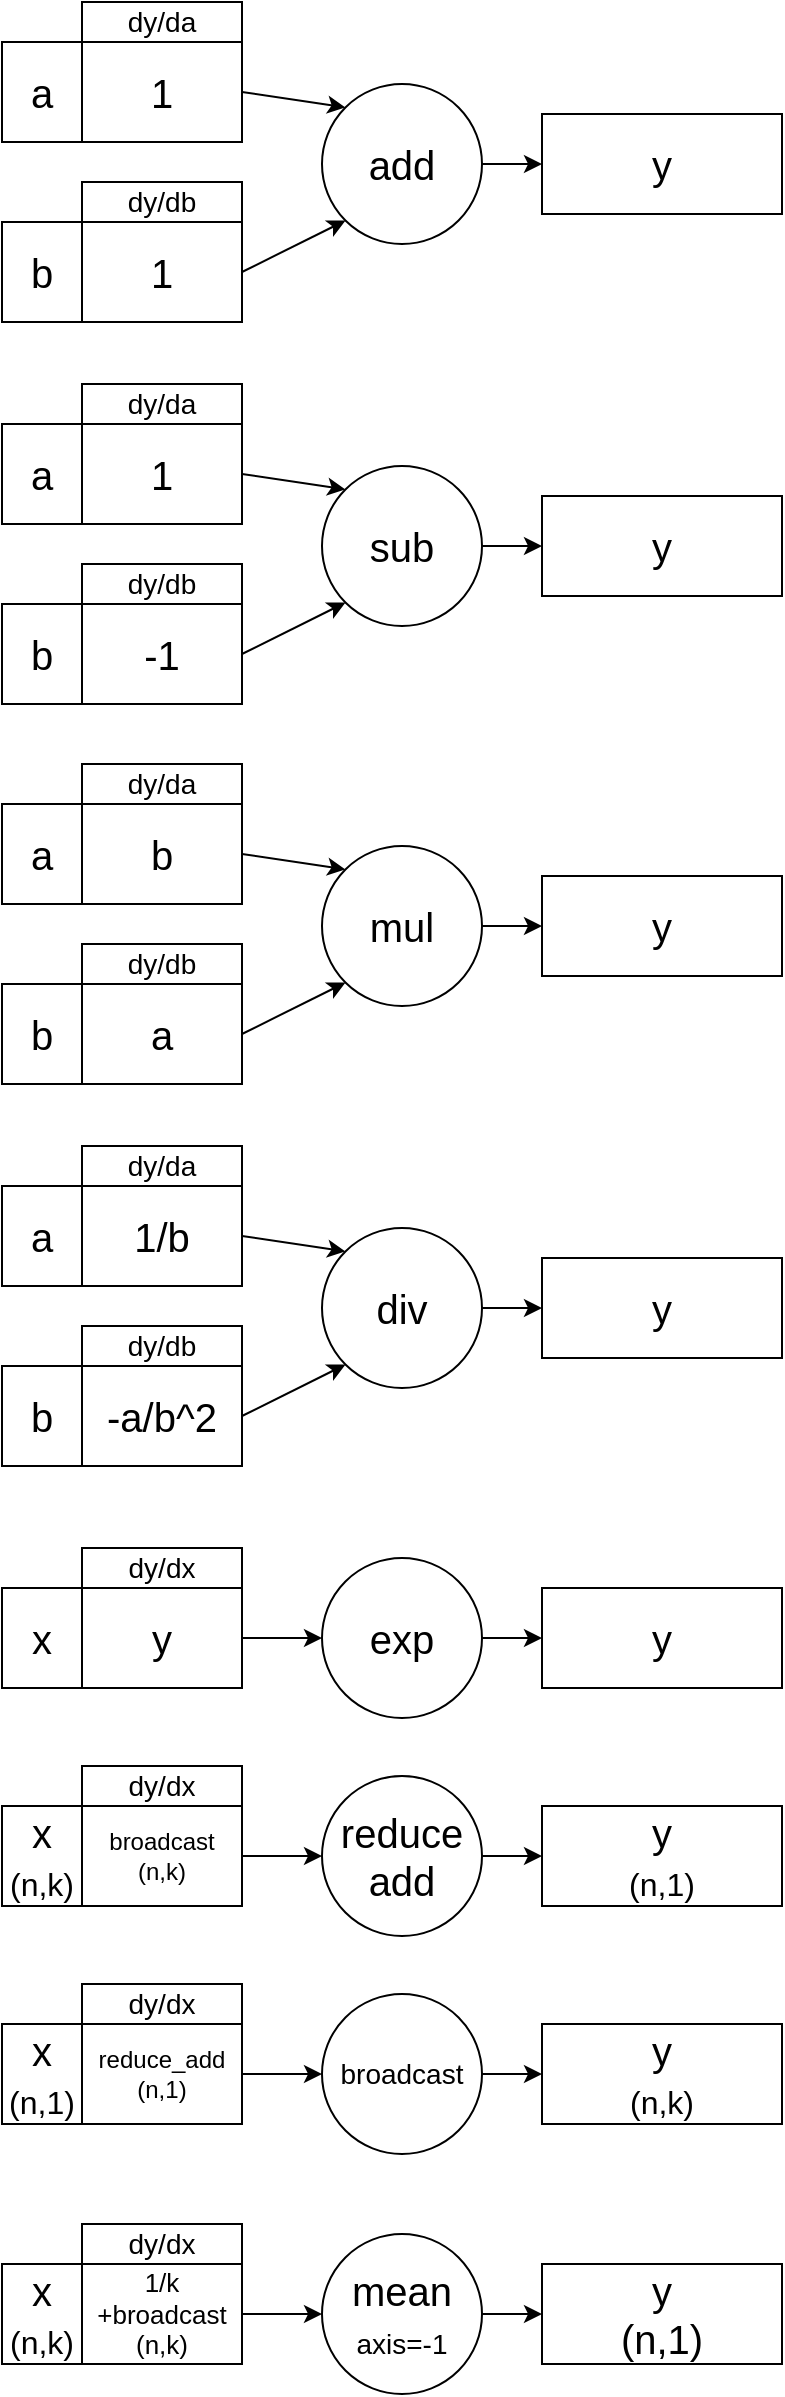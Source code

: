 <mxfile version="22.1.3" type="device" pages="3">
  <diagram name="Derivatives" id="J-aIhNjgDby4ts-EB7Zd">
    <mxGraphModel dx="1512" dy="1275" grid="1" gridSize="10" guides="1" tooltips="1" connect="1" arrows="1" fold="1" page="1" pageScale="1" pageWidth="2336" pageHeight="1654" math="0" shadow="0">
      <root>
        <mxCell id="0" />
        <mxCell id="1" parent="0" />
        <mxCell id="uac5ex0-sy3PJ7fhmDa8-1" value="add" style="ellipse;whiteSpace=wrap;html=1;aspect=fixed;fontSize=20;" vertex="1" parent="1">
          <mxGeometry x="200" y="120" width="80" height="80" as="geometry" />
        </mxCell>
        <mxCell id="uac5ex0-sy3PJ7fhmDa8-2" value="a" style="rounded=0;whiteSpace=wrap;html=1;fontSize=20;" vertex="1" parent="1">
          <mxGeometry x="40" y="99" width="40" height="50" as="geometry" />
        </mxCell>
        <mxCell id="uac5ex0-sy3PJ7fhmDa8-4" value="y" style="rounded=0;whiteSpace=wrap;html=1;fontSize=20;" vertex="1" parent="1">
          <mxGeometry x="310" y="135" width="120" height="50" as="geometry" />
        </mxCell>
        <mxCell id="uac5ex0-sy3PJ7fhmDa8-6" value="1" style="rounded=0;whiteSpace=wrap;html=1;fontSize=20;" vertex="1" parent="1">
          <mxGeometry x="80" y="99" width="80" height="50" as="geometry" />
        </mxCell>
        <mxCell id="uac5ex0-sy3PJ7fhmDa8-7" value="b" style="rounded=0;whiteSpace=wrap;html=1;fontSize=20;" vertex="1" parent="1">
          <mxGeometry x="40" y="189" width="40" height="50" as="geometry" />
        </mxCell>
        <mxCell id="uac5ex0-sy3PJ7fhmDa8-8" value="1" style="rounded=0;whiteSpace=wrap;html=1;fontSize=20;" vertex="1" parent="1">
          <mxGeometry x="80" y="189" width="80" height="50" as="geometry" />
        </mxCell>
        <mxCell id="uac5ex0-sy3PJ7fhmDa8-10" value="dy/db" style="rounded=0;whiteSpace=wrap;html=1;fontSize=14;" vertex="1" parent="1">
          <mxGeometry x="80" y="169" width="80" height="20" as="geometry" />
        </mxCell>
        <mxCell id="uac5ex0-sy3PJ7fhmDa8-11" value="dy/da" style="rounded=0;whiteSpace=wrap;html=1;fontSize=14;" vertex="1" parent="1">
          <mxGeometry x="80" y="79" width="80" height="20" as="geometry" />
        </mxCell>
        <mxCell id="uac5ex0-sy3PJ7fhmDa8-12" value="" style="endArrow=classic;html=1;rounded=0;entryX=0;entryY=0;entryDx=0;entryDy=0;exitX=1;exitY=0.5;exitDx=0;exitDy=0;fontSize=20;" edge="1" parent="1" source="uac5ex0-sy3PJ7fhmDa8-6" target="uac5ex0-sy3PJ7fhmDa8-1">
          <mxGeometry width="50" height="50" relative="1" as="geometry">
            <mxPoint x="210" y="300" as="sourcePoint" />
            <mxPoint x="260" y="250" as="targetPoint" />
          </mxGeometry>
        </mxCell>
        <mxCell id="uac5ex0-sy3PJ7fhmDa8-13" value="" style="endArrow=classic;html=1;rounded=0;entryX=0;entryY=1;entryDx=0;entryDy=0;exitX=1;exitY=0.5;exitDx=0;exitDy=0;fontSize=20;" edge="1" parent="1" source="uac5ex0-sy3PJ7fhmDa8-8" target="uac5ex0-sy3PJ7fhmDa8-1">
          <mxGeometry width="50" height="50" relative="1" as="geometry">
            <mxPoint x="210" y="300" as="sourcePoint" />
            <mxPoint x="260" y="250" as="targetPoint" />
          </mxGeometry>
        </mxCell>
        <mxCell id="uac5ex0-sy3PJ7fhmDa8-14" value="" style="endArrow=classic;html=1;rounded=0;entryX=0;entryY=0.5;entryDx=0;entryDy=0;exitX=1;exitY=0.5;exitDx=0;exitDy=0;fontSize=20;" edge="1" parent="1" source="uac5ex0-sy3PJ7fhmDa8-1" target="uac5ex0-sy3PJ7fhmDa8-4">
          <mxGeometry width="50" height="50" relative="1" as="geometry">
            <mxPoint x="210" y="300" as="sourcePoint" />
            <mxPoint x="260" y="250" as="targetPoint" />
          </mxGeometry>
        </mxCell>
        <mxCell id="uac5ex0-sy3PJ7fhmDa8-15" value="sub" style="ellipse;whiteSpace=wrap;html=1;aspect=fixed;fontSize=20;" vertex="1" parent="1">
          <mxGeometry x="200" y="311" width="80" height="80" as="geometry" />
        </mxCell>
        <mxCell id="uac5ex0-sy3PJ7fhmDa8-16" value="a" style="rounded=0;whiteSpace=wrap;html=1;fontSize=20;" vertex="1" parent="1">
          <mxGeometry x="40" y="290" width="40" height="50" as="geometry" />
        </mxCell>
        <mxCell id="uac5ex0-sy3PJ7fhmDa8-17" value="y" style="rounded=0;whiteSpace=wrap;html=1;fontSize=20;" vertex="1" parent="1">
          <mxGeometry x="310" y="326" width="120" height="50" as="geometry" />
        </mxCell>
        <mxCell id="uac5ex0-sy3PJ7fhmDa8-18" value="1" style="rounded=0;whiteSpace=wrap;html=1;fontSize=20;" vertex="1" parent="1">
          <mxGeometry x="80" y="290" width="80" height="50" as="geometry" />
        </mxCell>
        <mxCell id="uac5ex0-sy3PJ7fhmDa8-19" value="b" style="rounded=0;whiteSpace=wrap;html=1;fontSize=20;" vertex="1" parent="1">
          <mxGeometry x="40" y="380" width="40" height="50" as="geometry" />
        </mxCell>
        <mxCell id="uac5ex0-sy3PJ7fhmDa8-20" value="-1" style="rounded=0;whiteSpace=wrap;html=1;fontSize=20;" vertex="1" parent="1">
          <mxGeometry x="80" y="380" width="80" height="50" as="geometry" />
        </mxCell>
        <mxCell id="uac5ex0-sy3PJ7fhmDa8-21" value="dy/db" style="rounded=0;whiteSpace=wrap;html=1;fontSize=14;" vertex="1" parent="1">
          <mxGeometry x="80" y="360" width="80" height="20" as="geometry" />
        </mxCell>
        <mxCell id="uac5ex0-sy3PJ7fhmDa8-22" value="dy/da" style="rounded=0;whiteSpace=wrap;html=1;fontSize=14;" vertex="1" parent="1">
          <mxGeometry x="80" y="270" width="80" height="20" as="geometry" />
        </mxCell>
        <mxCell id="uac5ex0-sy3PJ7fhmDa8-23" value="" style="endArrow=classic;html=1;rounded=0;entryX=0;entryY=0;entryDx=0;entryDy=0;exitX=1;exitY=0.5;exitDx=0;exitDy=0;fontSize=20;" edge="1" parent="1" source="uac5ex0-sy3PJ7fhmDa8-18" target="uac5ex0-sy3PJ7fhmDa8-15">
          <mxGeometry width="50" height="50" relative="1" as="geometry">
            <mxPoint x="210" y="491" as="sourcePoint" />
            <mxPoint x="260" y="441" as="targetPoint" />
          </mxGeometry>
        </mxCell>
        <mxCell id="uac5ex0-sy3PJ7fhmDa8-24" value="" style="endArrow=classic;html=1;rounded=0;entryX=0;entryY=1;entryDx=0;entryDy=0;exitX=1;exitY=0.5;exitDx=0;exitDy=0;fontSize=20;" edge="1" parent="1" source="uac5ex0-sy3PJ7fhmDa8-20" target="uac5ex0-sy3PJ7fhmDa8-15">
          <mxGeometry width="50" height="50" relative="1" as="geometry">
            <mxPoint x="210" y="491" as="sourcePoint" />
            <mxPoint x="260" y="441" as="targetPoint" />
          </mxGeometry>
        </mxCell>
        <mxCell id="uac5ex0-sy3PJ7fhmDa8-25" value="" style="endArrow=classic;html=1;rounded=0;entryX=0;entryY=0.5;entryDx=0;entryDy=0;exitX=1;exitY=0.5;exitDx=0;exitDy=0;fontSize=20;" edge="1" parent="1" source="uac5ex0-sy3PJ7fhmDa8-15" target="uac5ex0-sy3PJ7fhmDa8-17">
          <mxGeometry width="50" height="50" relative="1" as="geometry">
            <mxPoint x="210" y="491" as="sourcePoint" />
            <mxPoint x="260" y="441" as="targetPoint" />
          </mxGeometry>
        </mxCell>
        <mxCell id="uac5ex0-sy3PJ7fhmDa8-26" value="mul" style="ellipse;whiteSpace=wrap;html=1;aspect=fixed;fontSize=20;" vertex="1" parent="1">
          <mxGeometry x="200" y="501" width="80" height="80" as="geometry" />
        </mxCell>
        <mxCell id="uac5ex0-sy3PJ7fhmDa8-27" value="a" style="rounded=0;whiteSpace=wrap;html=1;fontSize=20;" vertex="1" parent="1">
          <mxGeometry x="40" y="480" width="40" height="50" as="geometry" />
        </mxCell>
        <mxCell id="uac5ex0-sy3PJ7fhmDa8-28" value="y" style="rounded=0;whiteSpace=wrap;html=1;fontSize=20;" vertex="1" parent="1">
          <mxGeometry x="310" y="516" width="120" height="50" as="geometry" />
        </mxCell>
        <mxCell id="uac5ex0-sy3PJ7fhmDa8-29" value="b" style="rounded=0;whiteSpace=wrap;html=1;fontSize=20;" vertex="1" parent="1">
          <mxGeometry x="80" y="480" width="80" height="50" as="geometry" />
        </mxCell>
        <mxCell id="uac5ex0-sy3PJ7fhmDa8-30" value="b" style="rounded=0;whiteSpace=wrap;html=1;fontSize=20;" vertex="1" parent="1">
          <mxGeometry x="40" y="570" width="40" height="50" as="geometry" />
        </mxCell>
        <mxCell id="uac5ex0-sy3PJ7fhmDa8-31" value="a" style="rounded=0;whiteSpace=wrap;html=1;fontSize=20;" vertex="1" parent="1">
          <mxGeometry x="80" y="570" width="80" height="50" as="geometry" />
        </mxCell>
        <mxCell id="uac5ex0-sy3PJ7fhmDa8-32" value="dy/db" style="rounded=0;whiteSpace=wrap;html=1;fontSize=14;" vertex="1" parent="1">
          <mxGeometry x="80" y="550" width="80" height="20" as="geometry" />
        </mxCell>
        <mxCell id="uac5ex0-sy3PJ7fhmDa8-33" value="dy/da" style="rounded=0;whiteSpace=wrap;html=1;fontSize=14;" vertex="1" parent="1">
          <mxGeometry x="80" y="460" width="80" height="20" as="geometry" />
        </mxCell>
        <mxCell id="uac5ex0-sy3PJ7fhmDa8-34" value="" style="endArrow=classic;html=1;rounded=0;entryX=0;entryY=0;entryDx=0;entryDy=0;exitX=1;exitY=0.5;exitDx=0;exitDy=0;fontSize=20;" edge="1" parent="1" source="uac5ex0-sy3PJ7fhmDa8-29" target="uac5ex0-sy3PJ7fhmDa8-26">
          <mxGeometry width="50" height="50" relative="1" as="geometry">
            <mxPoint x="210" y="681" as="sourcePoint" />
            <mxPoint x="260" y="631" as="targetPoint" />
          </mxGeometry>
        </mxCell>
        <mxCell id="uac5ex0-sy3PJ7fhmDa8-35" value="" style="endArrow=classic;html=1;rounded=0;entryX=0;entryY=1;entryDx=0;entryDy=0;exitX=1;exitY=0.5;exitDx=0;exitDy=0;fontSize=20;" edge="1" parent="1" source="uac5ex0-sy3PJ7fhmDa8-31" target="uac5ex0-sy3PJ7fhmDa8-26">
          <mxGeometry width="50" height="50" relative="1" as="geometry">
            <mxPoint x="210" y="681" as="sourcePoint" />
            <mxPoint x="260" y="631" as="targetPoint" />
          </mxGeometry>
        </mxCell>
        <mxCell id="uac5ex0-sy3PJ7fhmDa8-36" value="" style="endArrow=classic;html=1;rounded=0;entryX=0;entryY=0.5;entryDx=0;entryDy=0;exitX=1;exitY=0.5;exitDx=0;exitDy=0;fontSize=20;" edge="1" parent="1" source="uac5ex0-sy3PJ7fhmDa8-26" target="uac5ex0-sy3PJ7fhmDa8-28">
          <mxGeometry width="50" height="50" relative="1" as="geometry">
            <mxPoint x="210" y="681" as="sourcePoint" />
            <mxPoint x="260" y="631" as="targetPoint" />
          </mxGeometry>
        </mxCell>
        <mxCell id="uac5ex0-sy3PJ7fhmDa8-37" value="div" style="ellipse;whiteSpace=wrap;html=1;aspect=fixed;fontSize=20;" vertex="1" parent="1">
          <mxGeometry x="200" y="692" width="80" height="80" as="geometry" />
        </mxCell>
        <mxCell id="uac5ex0-sy3PJ7fhmDa8-38" value="a" style="rounded=0;whiteSpace=wrap;html=1;fontSize=20;" vertex="1" parent="1">
          <mxGeometry x="40" y="671" width="40" height="50" as="geometry" />
        </mxCell>
        <mxCell id="uac5ex0-sy3PJ7fhmDa8-39" value="y" style="rounded=0;whiteSpace=wrap;html=1;fontSize=20;" vertex="1" parent="1">
          <mxGeometry x="310" y="707" width="120" height="50" as="geometry" />
        </mxCell>
        <mxCell id="uac5ex0-sy3PJ7fhmDa8-40" value="1/b" style="rounded=0;whiteSpace=wrap;html=1;fontSize=20;" vertex="1" parent="1">
          <mxGeometry x="80" y="671" width="80" height="50" as="geometry" />
        </mxCell>
        <mxCell id="uac5ex0-sy3PJ7fhmDa8-41" value="b" style="rounded=0;whiteSpace=wrap;html=1;fontSize=20;" vertex="1" parent="1">
          <mxGeometry x="40" y="761" width="40" height="50" as="geometry" />
        </mxCell>
        <mxCell id="uac5ex0-sy3PJ7fhmDa8-42" value="-a/b^2" style="rounded=0;whiteSpace=wrap;html=1;fontSize=20;" vertex="1" parent="1">
          <mxGeometry x="80" y="761" width="80" height="50" as="geometry" />
        </mxCell>
        <mxCell id="uac5ex0-sy3PJ7fhmDa8-43" value="dy/db" style="rounded=0;whiteSpace=wrap;html=1;fontSize=14;" vertex="1" parent="1">
          <mxGeometry x="80" y="741" width="80" height="20" as="geometry" />
        </mxCell>
        <mxCell id="uac5ex0-sy3PJ7fhmDa8-44" value="dy/da" style="rounded=0;whiteSpace=wrap;html=1;fontSize=14;" vertex="1" parent="1">
          <mxGeometry x="80" y="651" width="80" height="20" as="geometry" />
        </mxCell>
        <mxCell id="uac5ex0-sy3PJ7fhmDa8-45" value="" style="endArrow=classic;html=1;rounded=0;entryX=0;entryY=0;entryDx=0;entryDy=0;exitX=1;exitY=0.5;exitDx=0;exitDy=0;fontSize=20;" edge="1" parent="1" source="uac5ex0-sy3PJ7fhmDa8-40" target="uac5ex0-sy3PJ7fhmDa8-37">
          <mxGeometry width="50" height="50" relative="1" as="geometry">
            <mxPoint x="210" y="872" as="sourcePoint" />
            <mxPoint x="260" y="822" as="targetPoint" />
          </mxGeometry>
        </mxCell>
        <mxCell id="uac5ex0-sy3PJ7fhmDa8-46" value="" style="endArrow=classic;html=1;rounded=0;entryX=0;entryY=1;entryDx=0;entryDy=0;exitX=1;exitY=0.5;exitDx=0;exitDy=0;fontSize=20;" edge="1" parent="1" source="uac5ex0-sy3PJ7fhmDa8-42" target="uac5ex0-sy3PJ7fhmDa8-37">
          <mxGeometry width="50" height="50" relative="1" as="geometry">
            <mxPoint x="210" y="872" as="sourcePoint" />
            <mxPoint x="260" y="822" as="targetPoint" />
          </mxGeometry>
        </mxCell>
        <mxCell id="uac5ex0-sy3PJ7fhmDa8-47" value="" style="endArrow=classic;html=1;rounded=0;entryX=0;entryY=0.5;entryDx=0;entryDy=0;exitX=1;exitY=0.5;exitDx=0;exitDy=0;fontSize=20;" edge="1" parent="1" source="uac5ex0-sy3PJ7fhmDa8-37" target="uac5ex0-sy3PJ7fhmDa8-39">
          <mxGeometry width="50" height="50" relative="1" as="geometry">
            <mxPoint x="210" y="872" as="sourcePoint" />
            <mxPoint x="260" y="822" as="targetPoint" />
          </mxGeometry>
        </mxCell>
        <mxCell id="uac5ex0-sy3PJ7fhmDa8-48" value="exp" style="ellipse;whiteSpace=wrap;html=1;aspect=fixed;fontSize=20;" vertex="1" parent="1">
          <mxGeometry x="200" y="857" width="80" height="80" as="geometry" />
        </mxCell>
        <mxCell id="uac5ex0-sy3PJ7fhmDa8-49" value="x" style="rounded=0;whiteSpace=wrap;html=1;fontSize=20;" vertex="1" parent="1">
          <mxGeometry x="40" y="872" width="40" height="50" as="geometry" />
        </mxCell>
        <mxCell id="uac5ex0-sy3PJ7fhmDa8-50" value="y" style="rounded=0;whiteSpace=wrap;html=1;fontSize=20;" vertex="1" parent="1">
          <mxGeometry x="310" y="872" width="120" height="50" as="geometry" />
        </mxCell>
        <mxCell id="uac5ex0-sy3PJ7fhmDa8-51" value="y" style="rounded=0;whiteSpace=wrap;html=1;fontSize=20;" vertex="1" parent="1">
          <mxGeometry x="80" y="872" width="80" height="50" as="geometry" />
        </mxCell>
        <mxCell id="uac5ex0-sy3PJ7fhmDa8-55" value="dy/dx" style="rounded=0;whiteSpace=wrap;html=1;fontSize=14;" vertex="1" parent="1">
          <mxGeometry x="80" y="852" width="80" height="20" as="geometry" />
        </mxCell>
        <mxCell id="uac5ex0-sy3PJ7fhmDa8-56" value="" style="endArrow=classic;html=1;rounded=0;entryX=0;entryY=0.5;entryDx=0;entryDy=0;exitX=1;exitY=0.5;exitDx=0;exitDy=0;fontSize=20;" edge="1" parent="1" source="uac5ex0-sy3PJ7fhmDa8-51" target="uac5ex0-sy3PJ7fhmDa8-48">
          <mxGeometry width="50" height="50" relative="1" as="geometry">
            <mxPoint x="210" y="1037" as="sourcePoint" />
            <mxPoint x="260" y="987" as="targetPoint" />
          </mxGeometry>
        </mxCell>
        <mxCell id="uac5ex0-sy3PJ7fhmDa8-58" value="" style="endArrow=classic;html=1;rounded=0;entryX=0;entryY=0.5;entryDx=0;entryDy=0;exitX=1;exitY=0.5;exitDx=0;exitDy=0;fontSize=20;" edge="1" parent="1" source="uac5ex0-sy3PJ7fhmDa8-48" target="uac5ex0-sy3PJ7fhmDa8-50">
          <mxGeometry width="50" height="50" relative="1" as="geometry">
            <mxPoint x="210" y="1037" as="sourcePoint" />
            <mxPoint x="260" y="987" as="targetPoint" />
          </mxGeometry>
        </mxCell>
        <mxCell id="uac5ex0-sy3PJ7fhmDa8-66" value="reduce&lt;br&gt;add" style="ellipse;whiteSpace=wrap;html=1;aspect=fixed;fontSize=20;" vertex="1" parent="1">
          <mxGeometry x="200" y="966" width="80" height="80" as="geometry" />
        </mxCell>
        <mxCell id="uac5ex0-sy3PJ7fhmDa8-67" value="x&lt;br&gt;&lt;font style=&quot;font-size: 16px;&quot;&gt;(n,k)&lt;/font&gt;" style="rounded=0;whiteSpace=wrap;html=1;fontSize=20;" vertex="1" parent="1">
          <mxGeometry x="40" y="981" width="40" height="50" as="geometry" />
        </mxCell>
        <mxCell id="uac5ex0-sy3PJ7fhmDa8-68" value="y&lt;br&gt;&lt;font style=&quot;font-size: 16px;&quot;&gt;(n,1)&lt;/font&gt;" style="rounded=0;whiteSpace=wrap;html=1;fontSize=20;" vertex="1" parent="1">
          <mxGeometry x="310" y="981" width="120" height="50" as="geometry" />
        </mxCell>
        <mxCell id="uac5ex0-sy3PJ7fhmDa8-69" value="broadcast&lt;br style=&quot;font-size: 12px;&quot;&gt;(n,k)" style="rounded=0;whiteSpace=wrap;html=1;fontSize=12;" vertex="1" parent="1">
          <mxGeometry x="80" y="981" width="80" height="50" as="geometry" />
        </mxCell>
        <mxCell id="uac5ex0-sy3PJ7fhmDa8-70" value="dy/dx" style="rounded=0;whiteSpace=wrap;html=1;fontSize=14;" vertex="1" parent="1">
          <mxGeometry x="80" y="961" width="80" height="20" as="geometry" />
        </mxCell>
        <mxCell id="uac5ex0-sy3PJ7fhmDa8-71" value="" style="endArrow=classic;html=1;rounded=0;entryX=0;entryY=0.5;entryDx=0;entryDy=0;exitX=1;exitY=0.5;exitDx=0;exitDy=0;fontSize=20;" edge="1" parent="1" source="uac5ex0-sy3PJ7fhmDa8-69" target="uac5ex0-sy3PJ7fhmDa8-66">
          <mxGeometry width="50" height="50" relative="1" as="geometry">
            <mxPoint x="210" y="1146" as="sourcePoint" />
            <mxPoint x="260" y="1096" as="targetPoint" />
          </mxGeometry>
        </mxCell>
        <mxCell id="uac5ex0-sy3PJ7fhmDa8-72" value="" style="endArrow=classic;html=1;rounded=0;entryX=0;entryY=0.5;entryDx=0;entryDy=0;exitX=1;exitY=0.5;exitDx=0;exitDy=0;fontSize=20;" edge="1" parent="1" source="uac5ex0-sy3PJ7fhmDa8-66" target="uac5ex0-sy3PJ7fhmDa8-68">
          <mxGeometry width="50" height="50" relative="1" as="geometry">
            <mxPoint x="210" y="1146" as="sourcePoint" />
            <mxPoint x="260" y="1096" as="targetPoint" />
          </mxGeometry>
        </mxCell>
        <mxCell id="uac5ex0-sy3PJ7fhmDa8-73" value="mean&lt;br&gt;&lt;font style=&quot;font-size: 14px;&quot;&gt;axis=-1&lt;/font&gt;" style="ellipse;whiteSpace=wrap;html=1;aspect=fixed;fontSize=20;" vertex="1" parent="1">
          <mxGeometry x="200" y="1195" width="80" height="80" as="geometry" />
        </mxCell>
        <mxCell id="uac5ex0-sy3PJ7fhmDa8-74" value="x&lt;br&gt;&lt;font style=&quot;font-size: 16px;&quot;&gt;(n,k)&lt;/font&gt;" style="rounded=0;whiteSpace=wrap;html=1;fontSize=20;" vertex="1" parent="1">
          <mxGeometry x="40" y="1210" width="40" height="50" as="geometry" />
        </mxCell>
        <mxCell id="uac5ex0-sy3PJ7fhmDa8-75" value="y&lt;br&gt;(n,1)" style="rounded=0;whiteSpace=wrap;html=1;fontSize=20;" vertex="1" parent="1">
          <mxGeometry x="310" y="1210" width="120" height="50" as="geometry" />
        </mxCell>
        <mxCell id="uac5ex0-sy3PJ7fhmDa8-76" value="1/k&lt;br style=&quot;font-size: 13px;&quot;&gt;&lt;font style=&quot;font-size: 13px;&quot;&gt;+broadcast&lt;br style=&quot;font-size: 13px;&quot;&gt;(n,k)&lt;br style=&quot;font-size: 13px;&quot;&gt;&lt;/font&gt;" style="rounded=0;whiteSpace=wrap;html=1;fontSize=13;" vertex="1" parent="1">
          <mxGeometry x="80" y="1210" width="80" height="50" as="geometry" />
        </mxCell>
        <mxCell id="uac5ex0-sy3PJ7fhmDa8-77" value="dy/dx" style="rounded=0;whiteSpace=wrap;html=1;fontSize=14;" vertex="1" parent="1">
          <mxGeometry x="80" y="1190" width="80" height="20" as="geometry" />
        </mxCell>
        <mxCell id="uac5ex0-sy3PJ7fhmDa8-78" value="" style="endArrow=classic;html=1;rounded=0;entryX=0;entryY=0.5;entryDx=0;entryDy=0;exitX=1;exitY=0.5;exitDx=0;exitDy=0;fontSize=20;" edge="1" parent="1" source="uac5ex0-sy3PJ7fhmDa8-76" target="uac5ex0-sy3PJ7fhmDa8-73">
          <mxGeometry width="50" height="50" relative="1" as="geometry">
            <mxPoint x="210" y="1375" as="sourcePoint" />
            <mxPoint x="260" y="1325" as="targetPoint" />
          </mxGeometry>
        </mxCell>
        <mxCell id="uac5ex0-sy3PJ7fhmDa8-79" value="" style="endArrow=classic;html=1;rounded=0;entryX=0;entryY=0.5;entryDx=0;entryDy=0;exitX=1;exitY=0.5;exitDx=0;exitDy=0;fontSize=20;" edge="1" parent="1" source="uac5ex0-sy3PJ7fhmDa8-73" target="uac5ex0-sy3PJ7fhmDa8-75">
          <mxGeometry width="50" height="50" relative="1" as="geometry">
            <mxPoint x="210" y="1375" as="sourcePoint" />
            <mxPoint x="260" y="1325" as="targetPoint" />
          </mxGeometry>
        </mxCell>
        <mxCell id="E5UjiWt_hPVFVJNDwrI1-1" value="broadcast" style="ellipse;whiteSpace=wrap;html=1;aspect=fixed;fontSize=14;" vertex="1" parent="1">
          <mxGeometry x="200" y="1075" width="80" height="80" as="geometry" />
        </mxCell>
        <mxCell id="E5UjiWt_hPVFVJNDwrI1-2" value="x&lt;br&gt;&lt;font style=&quot;font-size: 16px;&quot;&gt;(n,1)&lt;/font&gt;" style="rounded=0;whiteSpace=wrap;html=1;fontSize=20;" vertex="1" parent="1">
          <mxGeometry x="40" y="1090" width="40" height="50" as="geometry" />
        </mxCell>
        <mxCell id="E5UjiWt_hPVFVJNDwrI1-3" value="y&lt;br&gt;&lt;font style=&quot;font-size: 16px;&quot;&gt;(n,k)&lt;/font&gt;" style="rounded=0;whiteSpace=wrap;html=1;fontSize=20;" vertex="1" parent="1">
          <mxGeometry x="310" y="1090" width="120" height="50" as="geometry" />
        </mxCell>
        <mxCell id="E5UjiWt_hPVFVJNDwrI1-4" value="reduce_add&lt;br style=&quot;font-size: 12px;&quot;&gt;(n,1)" style="rounded=0;whiteSpace=wrap;html=1;fontSize=12;" vertex="1" parent="1">
          <mxGeometry x="80" y="1090" width="80" height="50" as="geometry" />
        </mxCell>
        <mxCell id="E5UjiWt_hPVFVJNDwrI1-5" value="dy/dx" style="rounded=0;whiteSpace=wrap;html=1;fontSize=14;" vertex="1" parent="1">
          <mxGeometry x="80" y="1070" width="80" height="20" as="geometry" />
        </mxCell>
        <mxCell id="E5UjiWt_hPVFVJNDwrI1-6" value="" style="endArrow=classic;html=1;rounded=0;entryX=0;entryY=0.5;entryDx=0;entryDy=0;exitX=1;exitY=0.5;exitDx=0;exitDy=0;fontSize=20;" edge="1" parent="1" source="E5UjiWt_hPVFVJNDwrI1-4" target="E5UjiWt_hPVFVJNDwrI1-1">
          <mxGeometry width="50" height="50" relative="1" as="geometry">
            <mxPoint x="210" y="1255" as="sourcePoint" />
            <mxPoint x="260" y="1205" as="targetPoint" />
          </mxGeometry>
        </mxCell>
        <mxCell id="E5UjiWt_hPVFVJNDwrI1-7" value="" style="endArrow=classic;html=1;rounded=0;entryX=0;entryY=0.5;entryDx=0;entryDy=0;exitX=1;exitY=0.5;exitDx=0;exitDy=0;fontSize=20;" edge="1" parent="1" source="E5UjiWt_hPVFVJNDwrI1-1" target="E5UjiWt_hPVFVJNDwrI1-3">
          <mxGeometry width="50" height="50" relative="1" as="geometry">
            <mxPoint x="210" y="1255" as="sourcePoint" />
            <mxPoint x="260" y="1205" as="targetPoint" />
          </mxGeometry>
        </mxCell>
      </root>
    </mxGraphModel>
  </diagram>
  <diagram id="DsMA1uCMVeGMJaCmYTS0" name="Chain-rule">
    <mxGraphModel dx="907" dy="765" grid="1" gridSize="10" guides="1" tooltips="1" connect="1" arrows="1" fold="1" page="1" pageScale="1" pageWidth="2336" pageHeight="1654" math="0" shadow="0">
      <root>
        <mxCell id="0" />
        <mxCell id="1" parent="0" />
        <mxCell id="p3MGb5NADQSpzZOVVmqA-1" value="mul" style="ellipse;whiteSpace=wrap;html=1;aspect=fixed;fontSize=20;" vertex="1" parent="1">
          <mxGeometry x="150" y="175" width="80" height="80" as="geometry" />
        </mxCell>
        <mxCell id="p3MGb5NADQSpzZOVVmqA-2" value="a" style="rounded=0;whiteSpace=wrap;html=1;fontSize=20;" vertex="1" parent="1">
          <mxGeometry x="20" y="35" width="40" height="50" as="geometry" />
        </mxCell>
        <mxCell id="p3MGb5NADQSpzZOVVmqA-4" value="b" style="rounded=0;whiteSpace=wrap;html=1;fontSize=20;" vertex="1" parent="1">
          <mxGeometry x="60" y="35" width="80" height="50" as="geometry" />
        </mxCell>
        <mxCell id="p3MGb5NADQSpzZOVVmqA-5" value="b" style="rounded=0;whiteSpace=wrap;html=1;fontSize=20;" vertex="1" parent="1">
          <mxGeometry x="339" y="35" width="40" height="50" as="geometry" />
        </mxCell>
        <mxCell id="p3MGb5NADQSpzZOVVmqA-6" value="a" style="rounded=0;whiteSpace=wrap;html=1;fontSize=20;" vertex="1" parent="1">
          <mxGeometry x="379" y="35" width="80" height="50" as="geometry" />
        </mxCell>
        <mxCell id="p3MGb5NADQSpzZOVVmqA-7" value="dc/db" style="rounded=0;whiteSpace=wrap;html=1;fontSize=14;" vertex="1" parent="1">
          <mxGeometry x="379" y="15" width="80" height="20" as="geometry" />
        </mxCell>
        <mxCell id="p3MGb5NADQSpzZOVVmqA-8" value="dc/da" style="rounded=0;whiteSpace=wrap;html=1;fontSize=14;" vertex="1" parent="1">
          <mxGeometry x="60" y="15" width="80" height="20" as="geometry" />
        </mxCell>
        <mxCell id="p3MGb5NADQSpzZOVVmqA-9" value="" style="endArrow=classic;html=1;rounded=0;exitX=0.5;exitY=1;exitDx=0;exitDy=0;fontSize=20;entryX=0;entryY=0;entryDx=0;entryDy=0;" edge="1" parent="1" source="p3MGb5NADQSpzZOVVmqA-2" target="p3MGb5NADQSpzZOVVmqA-1">
          <mxGeometry width="50" height="50" relative="1" as="geometry">
            <mxPoint x="190" y="271" as="sourcePoint" />
            <mxPoint x="160" y="120" as="targetPoint" />
          </mxGeometry>
        </mxCell>
        <mxCell id="p3MGb5NADQSpzZOVVmqA-11" value="" style="endArrow=classic;html=1;rounded=0;entryX=0.5;entryY=0;entryDx=0;entryDy=0;exitX=1;exitY=1;exitDx=0;exitDy=0;fontSize=20;" edge="1" parent="1" source="p3MGb5NADQSpzZOVVmqA-1" target="xg6ykF5GXQZq1zdgp7yP-2">
          <mxGeometry width="50" height="50" relative="1" as="geometry">
            <mxPoint x="190" y="331" as="sourcePoint" />
            <mxPoint x="290" y="191" as="targetPoint" />
            <Array as="points">
              <mxPoint x="310" y="255" />
            </Array>
          </mxGeometry>
        </mxCell>
        <mxCell id="xg6ykF5GXQZq1zdgp7yP-1" value="div" style="ellipse;whiteSpace=wrap;html=1;aspect=fixed;fontSize=20;" vertex="1" parent="1">
          <mxGeometry x="150" y="405" width="80" height="80" as="geometry" />
        </mxCell>
        <mxCell id="xg6ykF5GXQZq1zdgp7yP-2" value="c" style="rounded=0;whiteSpace=wrap;html=1;fontSize=20;" vertex="1" parent="1">
          <mxGeometry x="290" y="295" width="40" height="50" as="geometry" />
        </mxCell>
        <mxCell id="xg6ykF5GXQZq1zdgp7yP-4" value="-c&lt;br&gt;--------&lt;br&gt;g^2" style="rounded=0;whiteSpace=wrap;html=1;fontSize=20;" vertex="1" parent="1">
          <mxGeometry x="330" y="295" width="80" height="80" as="geometry" />
        </mxCell>
        <mxCell id="xg6ykF5GXQZq1zdgp7yP-5" value="g" style="rounded=0;whiteSpace=wrap;html=1;fontSize=20;" vertex="1" parent="1">
          <mxGeometry x="20" y="295" width="40" height="50" as="geometry" />
        </mxCell>
        <mxCell id="xg6ykF5GXQZq1zdgp7yP-6" value="1/c" style="rounded=0;whiteSpace=wrap;html=1;fontSize=20;" vertex="1" parent="1">
          <mxGeometry x="60" y="295" width="80" height="80" as="geometry" />
        </mxCell>
        <mxCell id="xg6ykF5GXQZq1zdgp7yP-7" value="dh/dg" style="rounded=0;whiteSpace=wrap;html=1;fontSize=14;" vertex="1" parent="1">
          <mxGeometry x="60" y="275" width="80" height="20" as="geometry" />
        </mxCell>
        <mxCell id="xg6ykF5GXQZq1zdgp7yP-8" value="dh/dc" style="rounded=0;whiteSpace=wrap;html=1;fontSize=14;" vertex="1" parent="1">
          <mxGeometry x="330" y="275" width="80" height="20" as="geometry" />
        </mxCell>
        <mxCell id="xg6ykF5GXQZq1zdgp7yP-9" value="" style="endArrow=classic;html=1;rounded=0;entryX=1;entryY=0;entryDx=0;entryDy=0;exitX=0.5;exitY=1;exitDx=0;exitDy=0;fontSize=20;" edge="1" parent="1" source="xg6ykF5GXQZq1zdgp7yP-2" target="xg6ykF5GXQZq1zdgp7yP-1">
          <mxGeometry width="50" height="50" relative="1" as="geometry">
            <mxPoint x="460" y="366" as="sourcePoint" />
            <mxPoint x="510" y="316" as="targetPoint" />
          </mxGeometry>
        </mxCell>
        <mxCell id="xg6ykF5GXQZq1zdgp7yP-10" value="" style="endArrow=classic;html=1;rounded=0;entryX=0;entryY=0;entryDx=0;entryDy=0;exitX=0.5;exitY=1;exitDx=0;exitDy=0;fontSize=20;" edge="1" parent="1" source="xg6ykF5GXQZq1zdgp7yP-5" target="xg6ykF5GXQZq1zdgp7yP-1">
          <mxGeometry width="50" height="50" relative="1" as="geometry">
            <mxPoint x="460" y="366" as="sourcePoint" />
            <mxPoint x="510" y="316" as="targetPoint" />
            <Array as="points">
              <mxPoint x="40" y="395" />
            </Array>
          </mxGeometry>
        </mxCell>
        <mxCell id="xg6ykF5GXQZq1zdgp7yP-11" value="" style="endArrow=classic;html=1;rounded=0;entryX=0.5;entryY=0;entryDx=0;entryDy=0;exitX=0.5;exitY=1;exitDx=0;exitDy=0;fontSize=20;" edge="1" parent="1" source="xg6ykF5GXQZq1zdgp7yP-1" target="buqNGHrsoQgwd4X8W2i2-1">
          <mxGeometry width="50" height="50" relative="1" as="geometry">
            <mxPoint x="460" y="366" as="sourcePoint" />
            <mxPoint x="210" y="540" as="targetPoint" />
          </mxGeometry>
        </mxCell>
        <mxCell id="buqNGHrsoQgwd4X8W2i2-1" value="h" style="rounded=0;whiteSpace=wrap;html=1;fontSize=20;" vertex="1" parent="1">
          <mxGeometry x="170" y="525" width="40" height="50" as="geometry" />
        </mxCell>
        <mxCell id="buqNGHrsoQgwd4X8W2i2-3" value="m" style="rounded=0;whiteSpace=wrap;html=1;fontSize=20;" vertex="1" parent="1">
          <mxGeometry x="210" y="525" width="80" height="80" as="geometry" />
        </mxCell>
        <mxCell id="buqNGHrsoQgwd4X8W2i2-4" value="dm/dh" style="rounded=0;whiteSpace=wrap;html=1;fontSize=14;" vertex="1" parent="1">
          <mxGeometry x="210" y="505" width="80" height="20" as="geometry" />
        </mxCell>
        <mxCell id="buqNGHrsoQgwd4X8W2i2-7" value="" style="endArrow=classic;html=1;rounded=0;exitX=0.25;exitY=1;exitDx=0;exitDy=0;fontSize=20;entryX=1;entryY=0;entryDx=0;entryDy=0;" edge="1" parent="1" source="p3MGb5NADQSpzZOVVmqA-5" target="p3MGb5NADQSpzZOVVmqA-1">
          <mxGeometry width="50" height="50" relative="1" as="geometry">
            <mxPoint x="83" y="95" as="sourcePoint" />
            <mxPoint x="218.284" y="126.716" as="targetPoint" />
          </mxGeometry>
        </mxCell>
        <mxCell id="buqNGHrsoQgwd4X8W2i2-10" value="exp" style="ellipse;whiteSpace=wrap;html=1;aspect=fixed;fontSize=20;" vertex="1" parent="1">
          <mxGeometry x="150" y="615" width="80" height="80" as="geometry" />
        </mxCell>
        <mxCell id="buqNGHrsoQgwd4X8W2i2-12" value="" style="endArrow=classic;html=1;rounded=0;exitX=0.5;exitY=1;exitDx=0;exitDy=0;fontSize=20;entryX=0.5;entryY=0;entryDx=0;entryDy=0;" edge="1" parent="1" source="buqNGHrsoQgwd4X8W2i2-1" target="buqNGHrsoQgwd4X8W2i2-10">
          <mxGeometry width="50" height="50" relative="1" as="geometry">
            <mxPoint x="200" y="495" as="sourcePoint" />
            <mxPoint x="250" y="615" as="targetPoint" />
          </mxGeometry>
        </mxCell>
        <mxCell id="buqNGHrsoQgwd4X8W2i2-13" value="m&lt;br&gt;(n,k)" style="rounded=0;whiteSpace=wrap;html=1;fontSize=20;" vertex="1" parent="1">
          <mxGeometry x="160" y="735" width="60" height="65" as="geometry" />
        </mxCell>
        <mxCell id="buqNGHrsoQgwd4X8W2i2-14" value="1&lt;br&gt;--------&lt;br&gt;nk" style="rounded=0;whiteSpace=wrap;html=1;fontSize=20;" vertex="1" parent="1">
          <mxGeometry x="220" y="735" width="80" height="80" as="geometry" />
        </mxCell>
        <mxCell id="buqNGHrsoQgwd4X8W2i2-15" value="dL/dm" style="rounded=0;whiteSpace=wrap;html=1;fontSize=14;" vertex="1" parent="1">
          <mxGeometry x="220" y="715" width="80" height="20" as="geometry" />
        </mxCell>
        <mxCell id="rnyotqy8jLSnboQf7Av5-1" value="mean" style="ellipse;whiteSpace=wrap;html=1;aspect=fixed;fontSize=20;" vertex="1" parent="1">
          <mxGeometry x="150" y="830" width="80" height="80" as="geometry" />
        </mxCell>
        <mxCell id="rnyotqy8jLSnboQf7Av5-3" value="L" style="rounded=0;whiteSpace=wrap;html=1;fontSize=20;" vertex="1" parent="1">
          <mxGeometry x="169" y="955" width="40" height="50" as="geometry" />
        </mxCell>
        <mxCell id="rnyotqy8jLSnboQf7Av5-8" value="" style="endArrow=classic;html=1;rounded=0;exitX=0.5;exitY=1;exitDx=0;exitDy=0;entryX=0.5;entryY=0;entryDx=0;entryDy=0;" edge="1" parent="1" source="rnyotqy8jLSnboQf7Av5-1" target="rnyotqy8jLSnboQf7Av5-3">
          <mxGeometry width="50" height="50" relative="1" as="geometry">
            <mxPoint x="209" y="910" as="sourcePoint" />
            <mxPoint x="180" y="955" as="targetPoint" />
          </mxGeometry>
        </mxCell>
        <mxCell id="rnyotqy8jLSnboQf7Av5-9" value="1" style="rounded=0;whiteSpace=wrap;html=1;fontSize=20;" vertex="1" parent="1">
          <mxGeometry x="209" y="955" width="40" height="50" as="geometry" />
        </mxCell>
        <mxCell id="rnyotqy8jLSnboQf7Av5-10" value="1" style="rounded=0;whiteSpace=wrap;html=1;fontSize=20;" vertex="1" parent="1">
          <mxGeometry x="249" y="955" width="40" height="50" as="geometry" />
        </mxCell>
        <mxCell id="rnyotqy8jLSnboQf7Av5-11" value="dL/dL" style="rounded=0;whiteSpace=wrap;html=1;fontSize=14;" vertex="1" parent="1">
          <mxGeometry x="209" y="935" width="40" height="20" as="geometry" />
        </mxCell>
        <mxCell id="rnyotqy8jLSnboQf7Av5-12" value="dL/dL" style="rounded=0;whiteSpace=wrap;html=1;fontSize=14;" vertex="1" parent="1">
          <mxGeometry x="249" y="935" width="40" height="20" as="geometry" />
        </mxCell>
        <mxCell id="rnyotqy8jLSnboQf7Av5-14" value="" style="endArrow=classic;html=1;rounded=0;entryX=0.5;entryY=0;entryDx=0;entryDy=0;exitX=0.5;exitY=1;exitDx=0;exitDy=0;" edge="1" parent="1" source="buqNGHrsoQgwd4X8W2i2-13" target="rnyotqy8jLSnboQf7Av5-1">
          <mxGeometry width="50" height="50" relative="1" as="geometry">
            <mxPoint x="270" y="855" as="sourcePoint" />
            <mxPoint x="201" y="830" as="targetPoint" />
          </mxGeometry>
        </mxCell>
        <mxCell id="rnyotqy8jLSnboQf7Av5-15" value="" style="endArrow=classic;html=1;rounded=0;exitX=0.5;exitY=1;exitDx=0;exitDy=0;entryX=0.5;entryY=0;entryDx=0;entryDy=0;" edge="1" parent="1" source="buqNGHrsoQgwd4X8W2i2-10" target="buqNGHrsoQgwd4X8W2i2-13">
          <mxGeometry width="50" height="50" relative="1" as="geometry">
            <mxPoint x="200" y="795" as="sourcePoint" />
            <mxPoint x="190" y="745" as="targetPoint" />
          </mxGeometry>
        </mxCell>
        <mxCell id="rnyotqy8jLSnboQf7Av5-21" value="dL/dm" style="rounded=0;whiteSpace=wrap;html=1;fontSize=14;" vertex="1" parent="1">
          <mxGeometry x="300" y="715" width="80" height="20" as="geometry" />
        </mxCell>
        <mxCell id="rnyotqy8jLSnboQf7Av5-22" value="m&lt;br&gt;-----------&lt;br&gt;nk" style="rounded=0;whiteSpace=wrap;html=1;fontSize=20;" vertex="1" parent="1">
          <mxGeometry x="290" y="525" width="80" height="80" as="geometry" />
        </mxCell>
        <mxCell id="rnyotqy8jLSnboQf7Av5-23" value="dL/dh" style="rounded=0;whiteSpace=wrap;html=1;fontSize=14;" vertex="1" parent="1">
          <mxGeometry x="290" y="505" width="80" height="20" as="geometry" />
        </mxCell>
        <mxCell id="rnyotqy8jLSnboQf7Av5-24" value="-mc&lt;br&gt;----------------&lt;br&gt;nk(g^2)" style="rounded=0;whiteSpace=wrap;html=1;fontSize=20;" vertex="1" parent="1">
          <mxGeometry x="410" y="295" width="150" height="80" as="geometry" />
        </mxCell>
        <mxCell id="rnyotqy8jLSnboQf7Av5-25" value="dL/dc" style="rounded=0;whiteSpace=wrap;html=1;fontSize=14;" vertex="1" parent="1">
          <mxGeometry x="410" y="275" width="150" height="20" as="geometry" />
        </mxCell>
        <mxCell id="rnyotqy8jLSnboQf7Av5-26" value="m&lt;br&gt;----------------&lt;br&gt;nkc" style="rounded=0;whiteSpace=wrap;html=1;fontSize=20;" vertex="1" parent="1">
          <mxGeometry x="140" y="295" width="120" height="80" as="geometry" />
        </mxCell>
        <mxCell id="rnyotqy8jLSnboQf7Av5-27" value="dL/dg" style="rounded=0;whiteSpace=wrap;html=1;fontSize=14;" vertex="1" parent="1">
          <mxGeometry x="140" y="275" width="120" height="20" as="geometry" />
        </mxCell>
        <mxCell id="rnyotqy8jLSnboQf7Av5-28" value="1&lt;br&gt;--------&lt;br&gt;nk" style="rounded=0;whiteSpace=wrap;html=1;fontSize=20;" vertex="1" parent="1">
          <mxGeometry x="300" y="735" width="80" height="80" as="geometry" />
        </mxCell>
        <mxCell id="rnyotqy8jLSnboQf7Av5-29" value="-mca&lt;br&gt;----------------&lt;br&gt;nk(g^2)" style="rounded=0;whiteSpace=wrap;html=1;fontSize=20;" vertex="1" parent="1">
          <mxGeometry x="459" y="35" width="150" height="80" as="geometry" />
        </mxCell>
        <mxCell id="rnyotqy8jLSnboQf7Av5-30" value="dL/db" style="rounded=0;whiteSpace=wrap;html=1;fontSize=14;" vertex="1" parent="1">
          <mxGeometry x="459" y="15" width="150" height="20" as="geometry" />
        </mxCell>
        <mxCell id="rnyotqy8jLSnboQf7Av5-31" value="-mcb&lt;br&gt;----------------&lt;br&gt;nk(g^2)" style="rounded=0;whiteSpace=wrap;html=1;fontSize=20;" vertex="1" parent="1">
          <mxGeometry x="140" y="35" width="150" height="80" as="geometry" />
        </mxCell>
        <mxCell id="rnyotqy8jLSnboQf7Av5-32" value="dL/da" style="rounded=0;whiteSpace=wrap;html=1;fontSize=14;" vertex="1" parent="1">
          <mxGeometry x="140" y="15" width="150" height="20" as="geometry" />
        </mxCell>
      </root>
    </mxGraphModel>
  </diagram>
  <diagram id="50VtfCVNNl4ddJ969eF3" name="one-to-many">
    <mxGraphModel dx="907" dy="765" grid="1" gridSize="10" guides="1" tooltips="1" connect="1" arrows="1" fold="1" page="1" pageScale="1" pageWidth="2336" pageHeight="1654" math="0" shadow="0">
      <root>
        <mxCell id="0" />
        <mxCell id="1" parent="0" />
        <mxCell id="ISK9GwhCAZ_NAc-K7PMh-3" value="m&lt;br&gt;--------&lt;br&gt;nkd" style="rounded=0;whiteSpace=wrap;html=1;fontSize=20;strokeColor=none;" vertex="1" parent="1">
          <mxGeometry x="490" y="250" width="80" height="80" as="geometry" />
        </mxCell>
        <mxCell id="vOcMgfQ_j1UThPscdAuu-3" value="h" style="rounded=0;whiteSpace=wrap;html=1;fontSize=20;" vertex="1" parent="1">
          <mxGeometry x="370" y="250" width="40" height="50" as="geometry" />
        </mxCell>
        <mxCell id="vOcMgfQ_j1UThPscdAuu-4" value="m" style="rounded=0;whiteSpace=wrap;html=1;fontSize=20;" vertex="1" parent="1">
          <mxGeometry x="410" y="250" width="80" height="80" as="geometry" />
        </mxCell>
        <mxCell id="vOcMgfQ_j1UThPscdAuu-5" value="dc/dh" style="rounded=0;whiteSpace=wrap;html=1;fontSize=14;" vertex="1" parent="1">
          <mxGeometry x="410" y="230" width="80" height="20" as="geometry" />
        </mxCell>
        <mxCell id="vOcMgfQ_j1UThPscdAuu-6" value="exp" style="ellipse;whiteSpace=wrap;html=1;aspect=fixed;fontSize=20;" vertex="1" parent="1">
          <mxGeometry x="350" y="340" width="80" height="80" as="geometry" />
        </mxCell>
        <mxCell id="vOcMgfQ_j1UThPscdAuu-7" value="" style="endArrow=classic;html=1;rounded=0;exitX=0.5;exitY=1;exitDx=0;exitDy=0;fontSize=20;entryX=0.5;entryY=0;entryDx=0;entryDy=0;" edge="1" parent="1" source="vOcMgfQ_j1UThPscdAuu-3" target="vOcMgfQ_j1UThPscdAuu-6">
          <mxGeometry width="50" height="50" relative="1" as="geometry">
            <mxPoint x="400" y="220" as="sourcePoint" />
            <mxPoint x="450" y="340" as="targetPoint" />
          </mxGeometry>
        </mxCell>
        <mxCell id="vOcMgfQ_j1UThPscdAuu-9" value="dL/dh" style="rounded=0;whiteSpace=wrap;html=1;fontSize=14;" vertex="1" parent="1">
          <mxGeometry x="490" y="230" width="270" height="20" as="geometry" />
        </mxCell>
        <mxCell id="PtQpqKcur98llQFI6Nb9-1" value="c&lt;br&gt;(n,k)" style="rounded=0;whiteSpace=wrap;html=1;fontSize=20;" vertex="1" parent="1">
          <mxGeometry x="360" y="470" width="60" height="65" as="geometry" />
        </mxCell>
        <mxCell id="PtQpqKcur98llQFI6Nb9-2" value="1&lt;br&gt;--------&lt;br&gt;d" style="rounded=0;whiteSpace=wrap;html=1;fontSize=20;" vertex="1" parent="1">
          <mxGeometry x="420" y="470" width="80" height="80" as="geometry" />
        </mxCell>
        <mxCell id="PtQpqKcur98llQFI6Nb9-3" value="dm/dc" style="rounded=0;whiteSpace=wrap;html=1;fontSize=14;" vertex="1" parent="1">
          <mxGeometry x="420" y="450" width="80" height="20" as="geometry" />
        </mxCell>
        <mxCell id="PtQpqKcur98llQFI6Nb9-4" value="mean" style="ellipse;whiteSpace=wrap;html=1;aspect=fixed;fontSize=20;" vertex="1" parent="1">
          <mxGeometry x="350" y="1010" width="80" height="80" as="geometry" />
        </mxCell>
        <mxCell id="PtQpqKcur98llQFI6Nb9-5" value="L" style="rounded=0;whiteSpace=wrap;html=1;fontSize=20;" vertex="1" parent="1">
          <mxGeometry x="369" y="1135" width="40" height="50" as="geometry" />
        </mxCell>
        <mxCell id="PtQpqKcur98llQFI6Nb9-6" value="" style="endArrow=classic;html=1;rounded=0;exitX=0.5;exitY=1;exitDx=0;exitDy=0;entryX=0.5;entryY=0;entryDx=0;entryDy=0;" edge="1" parent="1" source="PtQpqKcur98llQFI6Nb9-4" target="PtQpqKcur98llQFI6Nb9-5">
          <mxGeometry width="50" height="50" relative="1" as="geometry">
            <mxPoint x="409" y="1090" as="sourcePoint" />
            <mxPoint x="380" y="1135" as="targetPoint" />
          </mxGeometry>
        </mxCell>
        <mxCell id="PtQpqKcur98llQFI6Nb9-7" value="1" style="rounded=0;whiteSpace=wrap;html=1;fontSize=20;" vertex="1" parent="1">
          <mxGeometry x="409" y="1135" width="40" height="50" as="geometry" />
        </mxCell>
        <mxCell id="PtQpqKcur98llQFI6Nb9-8" value="1" style="rounded=0;whiteSpace=wrap;html=1;fontSize=20;" vertex="1" parent="1">
          <mxGeometry x="449" y="1135" width="40" height="50" as="geometry" />
        </mxCell>
        <mxCell id="PtQpqKcur98llQFI6Nb9-9" value="dL/dL" style="rounded=0;whiteSpace=wrap;html=1;fontSize=14;" vertex="1" parent="1">
          <mxGeometry x="409" y="1115" width="40" height="20" as="geometry" />
        </mxCell>
        <mxCell id="PtQpqKcur98llQFI6Nb9-10" value="dL/dL" style="rounded=0;whiteSpace=wrap;html=1;fontSize=14;" vertex="1" parent="1">
          <mxGeometry x="449" y="1115" width="40" height="20" as="geometry" />
        </mxCell>
        <mxCell id="PtQpqKcur98llQFI6Nb9-12" value="dL/dc" style="rounded=0;whiteSpace=wrap;html=1;fontSize=14;" vertex="1" parent="1">
          <mxGeometry x="580" y="450" width="270" height="20" as="geometry" />
        </mxCell>
        <mxCell id="PtQpqKcur98llQFI6Nb9-14" value="" style="endArrow=classic;html=1;rounded=0;exitX=0.5;exitY=1;exitDx=0;exitDy=0;fontSize=20;entryX=0.5;entryY=0;entryDx=0;entryDy=0;" edge="1" parent="1" target="PtQpqKcur98llQFI6Nb9-1">
          <mxGeometry width="50" height="50" relative="1" as="geometry">
            <mxPoint x="389.5" y="420" as="sourcePoint" />
            <mxPoint x="389.5" y="460" as="targetPoint" />
          </mxGeometry>
        </mxCell>
        <mxCell id="-ySAMM1aMxiiqok6xr6J-1" value="div" style="ellipse;whiteSpace=wrap;html=1;aspect=fixed;fontSize=20;" vertex="1" parent="1">
          <mxGeometry x="350" y="730" width="80" height="80" as="geometry" />
        </mxCell>
        <mxCell id="G0dcTSjB0zr494BH8UXe-1" value="reduce&lt;br&gt;add" style="ellipse;whiteSpace=wrap;html=1;aspect=fixed;fontSize=20;" vertex="1" parent="1">
          <mxGeometry x="560" y="588" width="80" height="80" as="geometry" />
        </mxCell>
        <mxCell id="G0dcTSjB0zr494BH8UXe-2" value="" style="endArrow=classic;html=1;rounded=0;exitX=0.5;exitY=1;exitDx=0;exitDy=0;" edge="1" parent="1" source="PtQpqKcur98llQFI6Nb9-1" target="-ySAMM1aMxiiqok6xr6J-1">
          <mxGeometry width="50" height="50" relative="1" as="geometry">
            <mxPoint x="440" y="680" as="sourcePoint" />
            <mxPoint x="490" y="630" as="targetPoint" />
          </mxGeometry>
        </mxCell>
        <mxCell id="G0dcTSjB0zr494BH8UXe-3" value="" style="endArrow=classic;html=1;rounded=0;entryX=0;entryY=0.5;entryDx=0;entryDy=0;exitX=0.75;exitY=1;exitDx=0;exitDy=0;" edge="1" parent="1" source="PtQpqKcur98llQFI6Nb9-1" target="G0dcTSjB0zr494BH8UXe-1">
          <mxGeometry width="50" height="50" relative="1" as="geometry">
            <mxPoint x="320" y="530" as="sourcePoint" />
            <mxPoint x="490" y="630" as="targetPoint" />
            <Array as="points">
              <mxPoint x="405" y="628" />
            </Array>
          </mxGeometry>
        </mxCell>
        <mxCell id="G0dcTSjB0zr494BH8UXe-4" value="d&lt;br&gt;(n,1)" style="rounded=0;whiteSpace=wrap;html=1;fontSize=20;" vertex="1" parent="1">
          <mxGeometry x="570" y="739" width="60" height="65" as="geometry" />
        </mxCell>
        <mxCell id="G0dcTSjB0zr494BH8UXe-5" value="-c&lt;br&gt;--------&lt;br&gt;d^2" style="rounded=0;whiteSpace=wrap;html=1;fontSize=20;" vertex="1" parent="1">
          <mxGeometry x="630" y="739" width="80" height="80" as="geometry" />
        </mxCell>
        <mxCell id="G0dcTSjB0zr494BH8UXe-6" value="dm/dd" style="rounded=0;whiteSpace=wrap;html=1;fontSize=14;" vertex="1" parent="1">
          <mxGeometry x="630" y="719" width="80" height="20" as="geometry" />
        </mxCell>
        <mxCell id="G0dcTSjB0zr494BH8UXe-7" value="dL/dd" style="rounded=0;whiteSpace=wrap;html=1;fontSize=14;" vertex="1" parent="1">
          <mxGeometry x="710" y="719" width="190" height="20" as="geometry" />
        </mxCell>
        <mxCell id="G0dcTSjB0zr494BH8UXe-8" value="c&lt;br&gt;- Σ ----------------&lt;br&gt;nk(d^2)" style="rounded=0;whiteSpace=wrap;html=1;fontSize=20;" vertex="1" parent="1">
          <mxGeometry x="710" y="739" width="190" height="80" as="geometry" />
        </mxCell>
        <mxCell id="G0dcTSjB0zr494BH8UXe-9" value="" style="endArrow=classic;html=1;rounded=0;exitX=0.5;exitY=1;exitDx=0;exitDy=0;entryX=0.5;entryY=0;entryDx=0;entryDy=0;" edge="1" parent="1" source="G0dcTSjB0zr494BH8UXe-1" target="G0dcTSjB0zr494BH8UXe-4">
          <mxGeometry width="50" height="50" relative="1" as="geometry">
            <mxPoint x="440" y="700" as="sourcePoint" />
            <mxPoint x="490" y="650" as="targetPoint" />
          </mxGeometry>
        </mxCell>
        <mxCell id="G0dcTSjB0zr494BH8UXe-10" value="" style="endArrow=classic;html=1;rounded=0;entryX=1;entryY=0.5;entryDx=0;entryDy=0;exitX=0;exitY=0.5;exitDx=0;exitDy=0;" edge="1" parent="1" source="G0dcTSjB0zr494BH8UXe-4" target="-ySAMM1aMxiiqok6xr6J-1">
          <mxGeometry width="50" height="50" relative="1" as="geometry">
            <mxPoint x="440" y="700" as="sourcePoint" />
            <mxPoint x="490" y="650" as="targetPoint" />
          </mxGeometry>
        </mxCell>
        <mxCell id="G0dcTSjB0zr494BH8UXe-11" value="" style="endArrow=classic;html=1;rounded=0;exitX=0.5;exitY=1;exitDx=0;exitDy=0;entryX=0.5;entryY=0;entryDx=0;entryDy=0;" edge="1" parent="1" source="-ySAMM1aMxiiqok6xr6J-1" target="FnGKTrPz6npCKa6sF7jS-1">
          <mxGeometry width="50" height="50" relative="1" as="geometry">
            <mxPoint x="440" y="700" as="sourcePoint" />
            <mxPoint x="490" y="650" as="targetPoint" />
          </mxGeometry>
        </mxCell>
        <mxCell id="FnGKTrPz6npCKa6sF7jS-1" value="m&lt;br&gt;(n,k)" style="rounded=0;whiteSpace=wrap;html=1;fontSize=20;" vertex="1" parent="1">
          <mxGeometry x="360" y="870" width="60" height="65" as="geometry" />
        </mxCell>
        <mxCell id="FnGKTrPz6npCKa6sF7jS-2" value="1&lt;br&gt;--------&lt;br&gt;nk" style="rounded=0;whiteSpace=wrap;html=1;fontSize=20;" vertex="1" parent="1">
          <mxGeometry x="420" y="870" width="80" height="80" as="geometry" />
        </mxCell>
        <mxCell id="FnGKTrPz6npCKa6sF7jS-3" value="dL/dm" style="rounded=0;whiteSpace=wrap;html=1;fontSize=14;" vertex="1" parent="1">
          <mxGeometry x="420" y="850" width="80" height="20" as="geometry" />
        </mxCell>
        <mxCell id="FnGKTrPz6npCKa6sF7jS-4" value="" style="endArrow=classic;html=1;rounded=0;entryX=0.5;entryY=0;entryDx=0;entryDy=0;exitX=0.5;exitY=1;exitDx=0;exitDy=0;" edge="1" parent="1" source="FnGKTrPz6npCKa6sF7jS-1" target="PtQpqKcur98llQFI6Nb9-4">
          <mxGeometry width="50" height="50" relative="1" as="geometry">
            <mxPoint x="470" y="990" as="sourcePoint" />
            <mxPoint x="390" y="965" as="targetPoint" />
          </mxGeometry>
        </mxCell>
        <mxCell id="FnGKTrPz6npCKa6sF7jS-5" value="dL/dm" style="rounded=0;whiteSpace=wrap;html=1;fontSize=14;" vertex="1" parent="1">
          <mxGeometry x="500" y="850" width="80" height="20" as="geometry" />
        </mxCell>
        <mxCell id="FnGKTrPz6npCKa6sF7jS-6" value="1&lt;br&gt;--------&lt;br&gt;nk" style="rounded=0;whiteSpace=wrap;html=1;fontSize=20;" vertex="1" parent="1">
          <mxGeometry x="500" y="870" width="80" height="80" as="geometry" />
        </mxCell>
        <mxCell id="FnGKTrPz6npCKa6sF7jS-7" value="broadcast" style="rounded=0;whiteSpace=wrap;html=1;fontSize=12;" vertex="1" parent="1">
          <mxGeometry x="500" y="470" width="80" height="80" as="geometry" />
        </mxCell>
        <mxCell id="FnGKTrPz6npCKa6sF7jS-8" value="dd/dc" style="rounded=0;whiteSpace=wrap;html=1;fontSize=14;" vertex="1" parent="1">
          <mxGeometry x="500" y="450" width="80" height="20" as="geometry" />
        </mxCell>
        <mxCell id="ISK9GwhCAZ_NAc-K7PMh-1" value="1&lt;br&gt;--------&lt;br&gt;nkd" style="rounded=0;whiteSpace=wrap;html=1;fontSize=20;strokeColor=none;" vertex="1" parent="1">
          <mxGeometry x="580" y="470" width="80" height="80" as="geometry" />
        </mxCell>
        <mxCell id="ISK9GwhCAZ_NAc-K7PMh-2" value="c&lt;br style=&quot;border-color: var(--border-color);&quot;&gt;- Σ ----------------&lt;br style=&quot;border-color: var(--border-color);&quot;&gt;nk(d^2)" style="rounded=0;whiteSpace=wrap;html=1;fontSize=20;strokeColor=none;" vertex="1" parent="1">
          <mxGeometry x="660" y="470" width="190" height="80" as="geometry" />
        </mxCell>
        <mxCell id="ISK9GwhCAZ_NAc-K7PMh-4" value="c&lt;br style=&quot;border-color: var(--border-color);&quot;&gt;-m Σ ----------------&lt;br style=&quot;border-color: var(--border-color);&quot;&gt;nk(d^2)" style="rounded=0;whiteSpace=wrap;html=1;fontSize=20;strokeColor=none;" vertex="1" parent="1">
          <mxGeometry x="570" y="250" width="190" height="80" as="geometry" />
        </mxCell>
        <mxCell id="ISK9GwhCAZ_NAc-K7PMh-5" value="" style="rounded=0;whiteSpace=wrap;html=1;fillColor=none;strokeColor=#000000;" vertex="1" parent="1">
          <mxGeometry x="490" y="250" width="270" height="80" as="geometry" />
        </mxCell>
        <mxCell id="ISK9GwhCAZ_NAc-K7PMh-6" value="" style="rounded=0;whiteSpace=wrap;html=1;fillColor=none;strokeColor=#000000;" vertex="1" parent="1">
          <mxGeometry x="580" y="470" width="270" height="80" as="geometry" />
        </mxCell>
      </root>
    </mxGraphModel>
  </diagram>
</mxfile>
